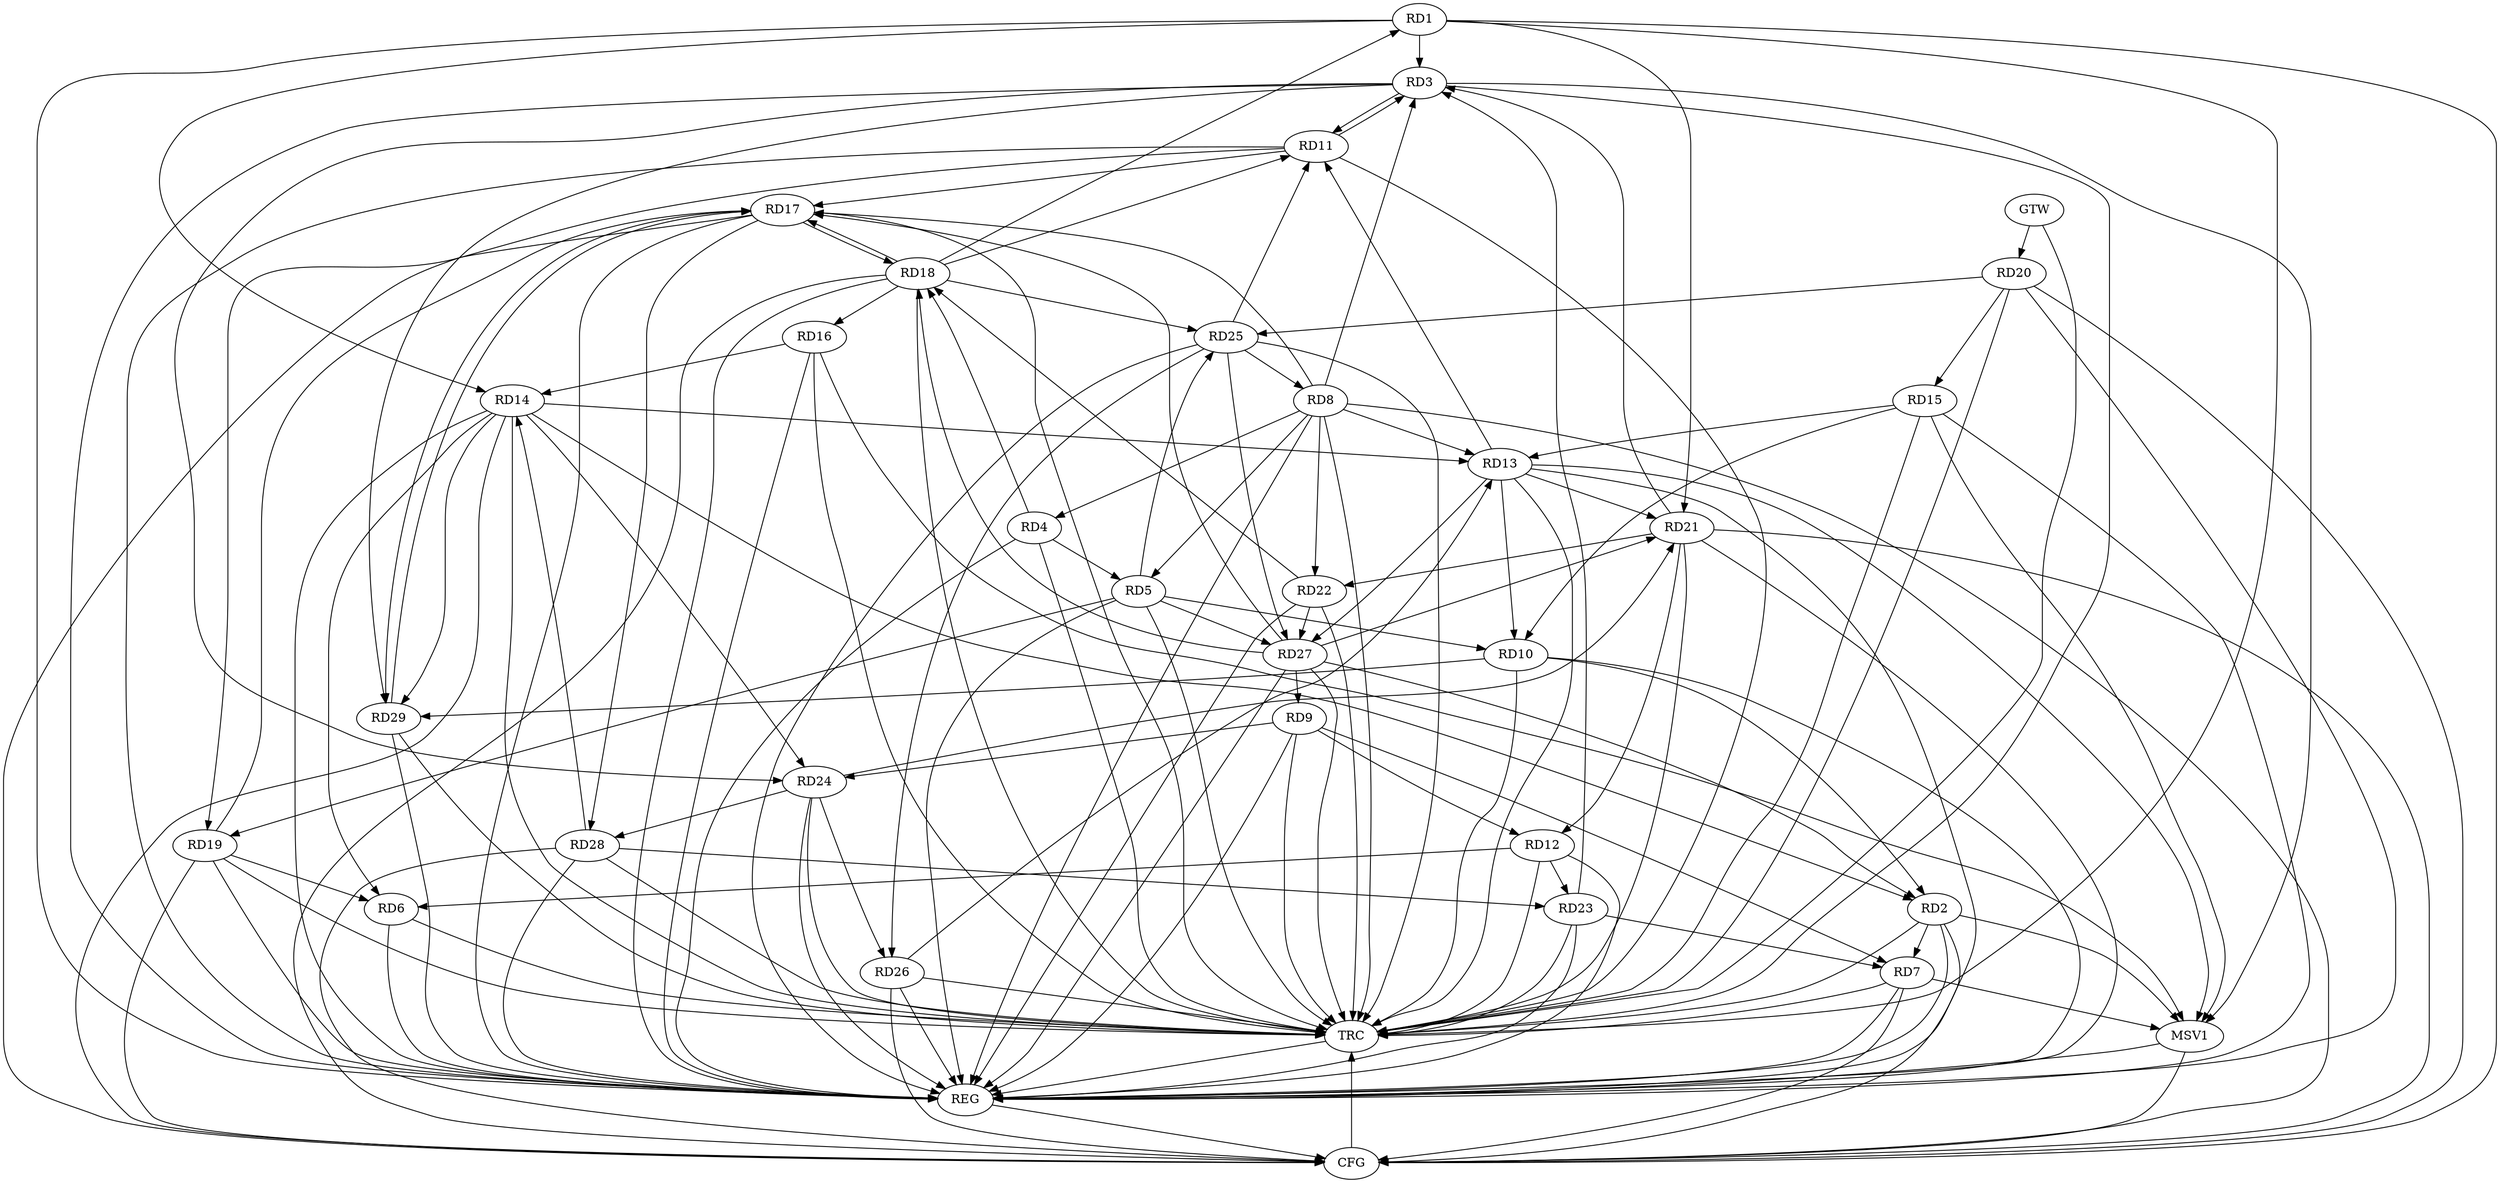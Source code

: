 strict digraph G {
  RD1 [ label="RD1" ];
  RD2 [ label="RD2" ];
  RD3 [ label="RD3" ];
  RD4 [ label="RD4" ];
  RD5 [ label="RD5" ];
  RD6 [ label="RD6" ];
  RD7 [ label="RD7" ];
  RD8 [ label="RD8" ];
  RD9 [ label="RD9" ];
  RD10 [ label="RD10" ];
  RD11 [ label="RD11" ];
  RD12 [ label="RD12" ];
  RD13 [ label="RD13" ];
  RD14 [ label="RD14" ];
  RD15 [ label="RD15" ];
  RD16 [ label="RD16" ];
  RD17 [ label="RD17" ];
  RD18 [ label="RD18" ];
  RD19 [ label="RD19" ];
  RD20 [ label="RD20" ];
  RD21 [ label="RD21" ];
  RD22 [ label="RD22" ];
  RD23 [ label="RD23" ];
  RD24 [ label="RD24" ];
  RD25 [ label="RD25" ];
  RD26 [ label="RD26" ];
  RD27 [ label="RD27" ];
  RD28 [ label="RD28" ];
  RD29 [ label="RD29" ];
  GTW [ label="GTW" ];
  REG [ label="REG" ];
  CFG [ label="CFG" ];
  TRC [ label="TRC" ];
  MSV1 [ label="MSV1" ];
  RD1 -> RD3;
  RD1 -> RD14;
  RD18 -> RD1;
  RD1 -> RD21;
  RD2 -> RD7;
  RD10 -> RD2;
  RD14 -> RD2;
  RD27 -> RD2;
  RD8 -> RD3;
  RD3 -> RD11;
  RD11 -> RD3;
  RD21 -> RD3;
  RD23 -> RD3;
  RD3 -> RD24;
  RD3 -> RD29;
  RD4 -> RD5;
  RD8 -> RD4;
  RD4 -> RD18;
  RD8 -> RD5;
  RD5 -> RD10;
  RD5 -> RD19;
  RD5 -> RD25;
  RD5 -> RD27;
  RD12 -> RD6;
  RD14 -> RD6;
  RD19 -> RD6;
  RD9 -> RD7;
  RD23 -> RD7;
  RD8 -> RD13;
  RD8 -> RD22;
  RD25 -> RD8;
  RD9 -> RD12;
  RD9 -> RD24;
  RD27 -> RD9;
  RD13 -> RD10;
  RD15 -> RD10;
  RD10 -> RD29;
  RD13 -> RD11;
  RD18 -> RD11;
  RD11 -> RD19;
  RD25 -> RD11;
  RD21 -> RD12;
  RD12 -> RD23;
  RD14 -> RD13;
  RD15 -> RD13;
  RD13 -> RD21;
  RD26 -> RD13;
  RD13 -> RD27;
  RD16 -> RD14;
  RD14 -> RD24;
  RD28 -> RD14;
  RD14 -> RD29;
  RD20 -> RD15;
  RD18 -> RD16;
  RD17 -> RD18;
  RD18 -> RD17;
  RD19 -> RD17;
  RD17 -> RD28;
  RD17 -> RD29;
  RD22 -> RD18;
  RD18 -> RD25;
  RD27 -> RD18;
  RD20 -> RD25;
  RD21 -> RD22;
  RD24 -> RD21;
  RD27 -> RD21;
  RD22 -> RD27;
  RD28 -> RD23;
  RD24 -> RD26;
  RD24 -> RD28;
  RD25 -> RD26;
  RD25 -> RD27;
  GTW -> RD20;
  RD1 -> REG;
  RD2 -> REG;
  RD3 -> REG;
  RD4 -> REG;
  RD5 -> REG;
  RD6 -> REG;
  RD7 -> REG;
  RD8 -> REG;
  RD9 -> REG;
  RD10 -> REG;
  RD11 -> REG;
  RD12 -> REG;
  RD13 -> REG;
  RD14 -> REG;
  RD15 -> REG;
  RD16 -> REG;
  RD17 -> REG;
  RD18 -> REG;
  RD19 -> REG;
  RD20 -> REG;
  RD21 -> REG;
  RD22 -> REG;
  RD23 -> REG;
  RD24 -> REG;
  RD25 -> REG;
  RD26 -> REG;
  RD27 -> REG;
  RD28 -> REG;
  RD29 -> REG;
  RD19 -> CFG;
  RD2 -> CFG;
  RD1 -> CFG;
  RD7 -> CFG;
  RD14 -> CFG;
  RD17 -> CFG;
  RD18 -> CFG;
  RD28 -> CFG;
  RD21 -> CFG;
  RD8 -> CFG;
  RD26 -> CFG;
  RD20 -> CFG;
  REG -> CFG;
  RD1 -> TRC;
  RD2 -> TRC;
  RD3 -> TRC;
  RD4 -> TRC;
  RD5 -> TRC;
  RD6 -> TRC;
  RD7 -> TRC;
  RD8 -> TRC;
  RD9 -> TRC;
  RD10 -> TRC;
  RD11 -> TRC;
  RD12 -> TRC;
  RD13 -> TRC;
  RD14 -> TRC;
  RD15 -> TRC;
  RD16 -> TRC;
  RD17 -> TRC;
  RD18 -> TRC;
  RD19 -> TRC;
  RD20 -> TRC;
  RD21 -> TRC;
  RD22 -> TRC;
  RD23 -> TRC;
  RD24 -> TRC;
  RD25 -> TRC;
  RD26 -> TRC;
  RD27 -> TRC;
  RD28 -> TRC;
  RD29 -> TRC;
  GTW -> TRC;
  CFG -> TRC;
  TRC -> REG;
  RD29 -> RD17;
  RD8 -> RD17;
  RD11 -> RD17;
  RD27 -> RD17;
  RD2 -> MSV1;
  RD3 -> MSV1;
  RD7 -> MSV1;
  RD13 -> MSV1;
  RD15 -> MSV1;
  RD16 -> MSV1;
  MSV1 -> REG;
  MSV1 -> CFG;
}
